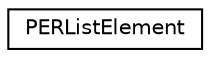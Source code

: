 digraph "Graphical Class Hierarchy"
{
 // LATEX_PDF_SIZE
  edge [fontname="Helvetica",fontsize="10",labelfontname="Helvetica",labelfontsize="10"];
  node [fontname="Helvetica",fontsize="10",shape=record];
  rankdir="LR";
  Node0 [label="PERListElement",height=0.2,width=0.4,color="black", fillcolor="white", style="filled",URL="$structPERListElement.html",tooltip=" "];
}
